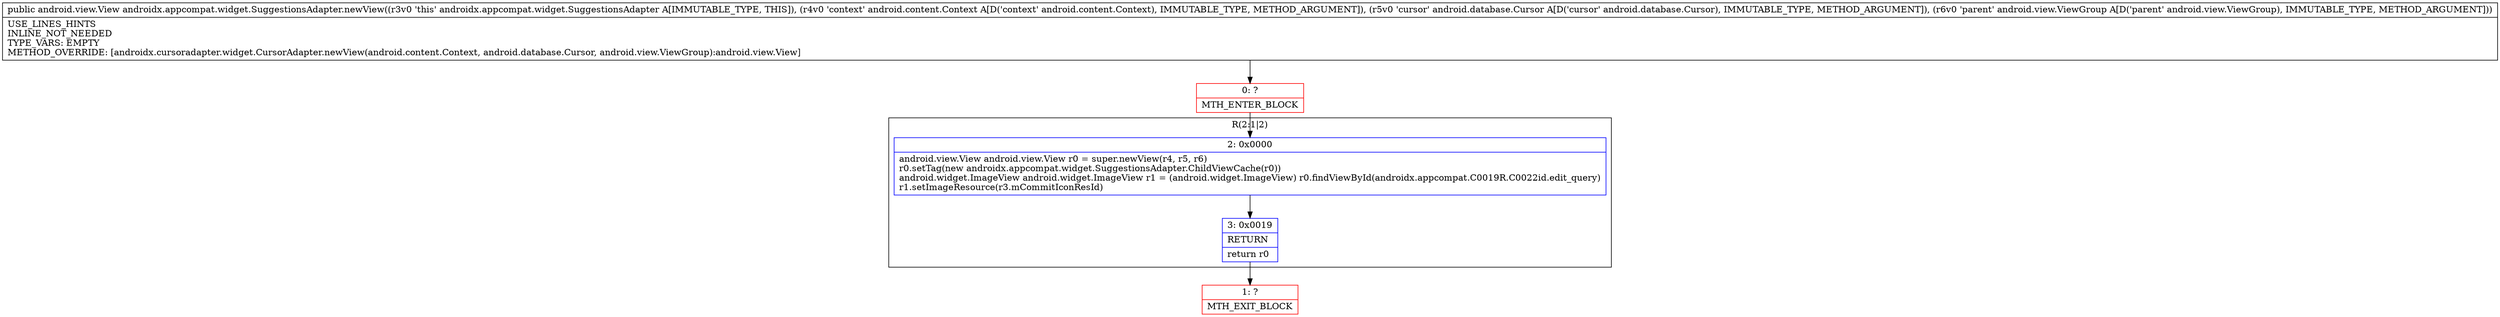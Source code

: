 digraph "CFG forandroidx.appcompat.widget.SuggestionsAdapter.newView(Landroid\/content\/Context;Landroid\/database\/Cursor;Landroid\/view\/ViewGroup;)Landroid\/view\/View;" {
subgraph cluster_Region_703418227 {
label = "R(2:1|2)";
node [shape=record,color=blue];
Node_2 [shape=record,label="{2\:\ 0x0000|android.view.View android.view.View r0 = super.newView(r4, r5, r6)\lr0.setTag(new androidx.appcompat.widget.SuggestionsAdapter.ChildViewCache(r0))\landroid.widget.ImageView android.widget.ImageView r1 = (android.widget.ImageView) r0.findViewById(androidx.appcompat.C0019R.C0022id.edit_query)\lr1.setImageResource(r3.mCommitIconResId)\l}"];
Node_3 [shape=record,label="{3\:\ 0x0019|RETURN\l|return r0\l}"];
}
Node_0 [shape=record,color=red,label="{0\:\ ?|MTH_ENTER_BLOCK\l}"];
Node_1 [shape=record,color=red,label="{1\:\ ?|MTH_EXIT_BLOCK\l}"];
MethodNode[shape=record,label="{public android.view.View androidx.appcompat.widget.SuggestionsAdapter.newView((r3v0 'this' androidx.appcompat.widget.SuggestionsAdapter A[IMMUTABLE_TYPE, THIS]), (r4v0 'context' android.content.Context A[D('context' android.content.Context), IMMUTABLE_TYPE, METHOD_ARGUMENT]), (r5v0 'cursor' android.database.Cursor A[D('cursor' android.database.Cursor), IMMUTABLE_TYPE, METHOD_ARGUMENT]), (r6v0 'parent' android.view.ViewGroup A[D('parent' android.view.ViewGroup), IMMUTABLE_TYPE, METHOD_ARGUMENT]))  | USE_LINES_HINTS\lINLINE_NOT_NEEDED\lTYPE_VARS: EMPTY\lMETHOD_OVERRIDE: [androidx.cursoradapter.widget.CursorAdapter.newView(android.content.Context, android.database.Cursor, android.view.ViewGroup):android.view.View]\l}"];
MethodNode -> Node_0;Node_2 -> Node_3;
Node_3 -> Node_1;
Node_0 -> Node_2;
}

